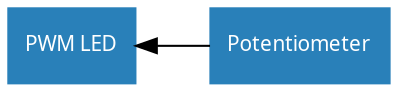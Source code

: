 /* vim: set et sw=4 sts=4: */

digraph {
    graph [rankdir=RL];
    node [shape=rect, style=filled, color="#2980b9", fontname=Sans, fontcolor="#ffffff", fontsize=10];
    edge [arrowhead=normal, style=solid];

    pwmled [label="PWM LED"]

    Potentiometer -> pwmled;
}
